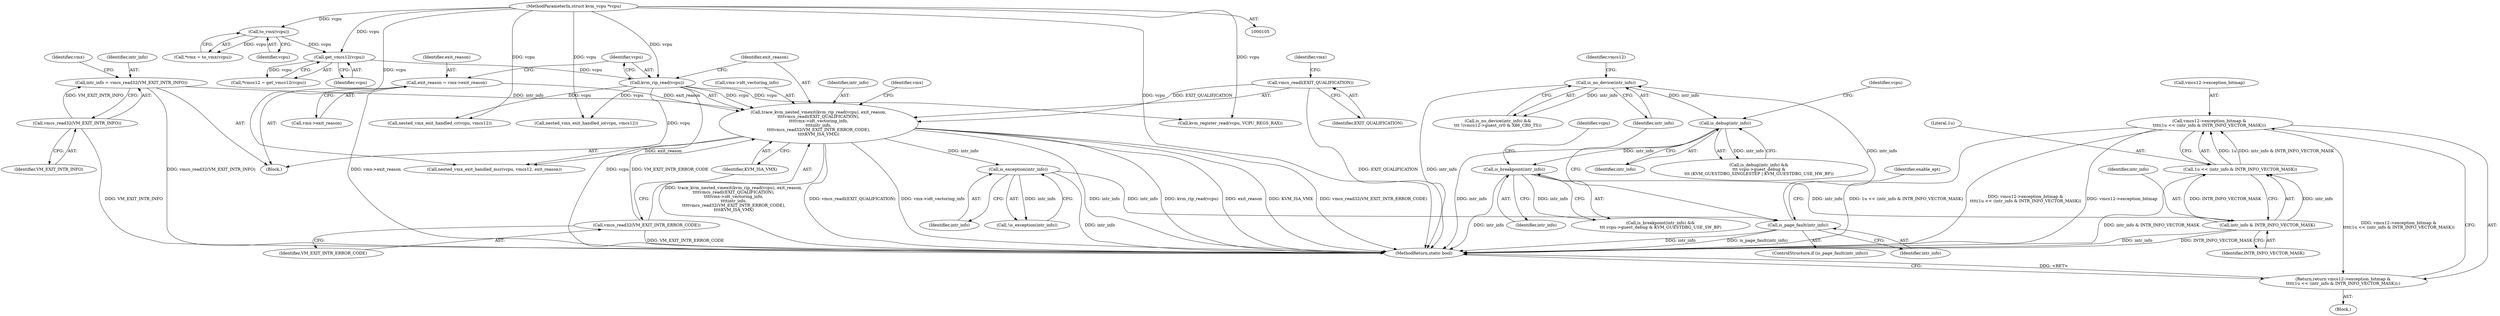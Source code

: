digraph "0_linux_ef85b67385436ddc1998f45f1d6a210f935b3388_1@pointer" {
"1000219" [label="(Call,vmcs12->exception_bitmap &\n\t\t\t\t(1u << (intr_info & INTR_INFO_VECTOR_MASK)))"];
"1000223" [label="(Call,1u << (intr_info & INTR_INFO_VECTOR_MASK))"];
"1000225" [label="(Call,intr_info & INTR_INFO_VECTOR_MASK)"];
"1000209" [label="(Call,is_breakpoint(intr_info))"];
"1000195" [label="(Call,is_debug(intr_info))"];
"1000182" [label="(Call,is_no_device(intr_info))"];
"1000175" [label="(Call,is_page_fault(intr_info))"];
"1000169" [label="(Call,is_exception(intr_info))"];
"1000129" [label="(Call,trace_kvm_nested_vmexit(kvm_rip_read(vcpu), exit_reason,\n\t\t\t\tvmcs_readl(EXIT_QUALIFICATION),\n\t\t\t\tvmx->idt_vectoring_info,\n\t\t\t\tintr_info,\n\t\t\t\tvmcs_read32(VM_EXIT_INTR_ERROR_CODE),\n\t\t\t\tKVM_ISA_VMX))"];
"1000130" [label="(Call,kvm_rip_read(vcpu))"];
"1000121" [label="(Call,get_vmcs12(vcpu))"];
"1000116" [label="(Call,to_vmx(vcpu))"];
"1000106" [label="(MethodParameterIn,struct kvm_vcpu *vcpu)"];
"1000124" [label="(Call,exit_reason = vmx->exit_reason)"];
"1000133" [label="(Call,vmcs_readl(EXIT_QUALIFICATION))"];
"1000109" [label="(Call,intr_info = vmcs_read32(VM_EXIT_INTR_INFO))"];
"1000111" [label="(Call,vmcs_read32(VM_EXIT_INTR_INFO))"];
"1000139" [label="(Call,vmcs_read32(VM_EXIT_INTR_ERROR_CODE))"];
"1000218" [label="(Return,return vmcs12->exception_bitmap &\n\t\t\t\t(1u << (intr_info & INTR_INFO_VECTOR_MASK));)"];
"1000121" [label="(Call,get_vmcs12(vcpu))"];
"1000138" [label="(Identifier,intr_info)"];
"1000195" [label="(Call,is_debug(intr_info))"];
"1000223" [label="(Call,1u << (intr_info & INTR_INFO_VECTOR_MASK))"];
"1000208" [label="(Call,is_breakpoint(intr_info) &&\n\t\t\t vcpu->guest_debug & KVM_GUESTDBG_USE_SW_BP)"];
"1000122" [label="(Identifier,vcpu)"];
"1000110" [label="(Identifier,intr_info)"];
"1000126" [label="(Call,vmx->exit_reason)"];
"1000187" [label="(Identifier,vmcs12)"];
"1000124" [label="(Call,exit_reason = vmx->exit_reason)"];
"1000394" [label="(MethodReturn,static bool)"];
"1000225" [label="(Call,intr_info & INTR_INFO_VECTOR_MASK)"];
"1000107" [label="(Block,)"];
"1000183" [label="(Identifier,intr_info)"];
"1000114" [label="(Call,*vmx = to_vmx(vcpu))"];
"1000178" [label="(Identifier,enable_ept)"];
"1000145" [label="(Identifier,vmx)"];
"1000132" [label="(Identifier,exit_reason)"];
"1000106" [label="(MethodParameterIn,struct kvm_vcpu *vcpu)"];
"1000218" [label="(Return,return vmcs12->exception_bitmap &\n\t\t\t\t(1u << (intr_info & INTR_INFO_VECTOR_MASK));)"];
"1000130" [label="(Call,kvm_rip_read(vcpu))"];
"1000168" [label="(Call,!is_exception(intr_info))"];
"1000298" [label="(Call,nested_vmx_exit_handled_cr(vcpu, vmcs12))"];
"1000115" [label="(Identifier,vmx)"];
"1000112" [label="(Identifier,VM_EXIT_INTR_INFO)"];
"1000196" [label="(Identifier,intr_info)"];
"1000140" [label="(Identifier,VM_EXIT_INTR_ERROR_CODE)"];
"1000169" [label="(Call,is_exception(intr_info))"];
"1000194" [label="(Call,is_debug(intr_info) &&\n\t\t\t vcpu->guest_debug &\n\t\t\t (KVM_GUESTDBG_SINGLESTEP | KVM_GUESTDBG_USE_HW_BP))"];
"1000219" [label="(Call,vmcs12->exception_bitmap &\n\t\t\t\t(1u << (intr_info & INTR_INFO_VECTOR_MASK)))"];
"1000220" [label="(Call,vmcs12->exception_bitmap)"];
"1000175" [label="(Call,is_page_fault(intr_info))"];
"1000176" [label="(Identifier,intr_info)"];
"1000129" [label="(Call,trace_kvm_nested_vmexit(kvm_rip_read(vcpu), exit_reason,\n\t\t\t\tvmcs_readl(EXIT_QUALIFICATION),\n\t\t\t\tvmx->idt_vectoring_info,\n\t\t\t\tintr_info,\n\t\t\t\tvmcs_read32(VM_EXIT_INTR_ERROR_CODE),\n\t\t\t\tKVM_ISA_VMX))"];
"1000131" [label="(Identifier,vcpu)"];
"1000308" [label="(Call,nested_vmx_exit_handled_io(vcpu, vmcs12))"];
"1000135" [label="(Call,vmx->idt_vectoring_info)"];
"1000199" [label="(Identifier,vcpu)"];
"1000209" [label="(Call,is_breakpoint(intr_info))"];
"1000111" [label="(Call,vmcs_read32(VM_EXIT_INTR_INFO))"];
"1000174" [label="(ControlStructure,if (is_page_fault(intr_info)))"];
"1000133" [label="(Call,vmcs_readl(EXIT_QUALIFICATION))"];
"1000227" [label="(Identifier,INTR_INFO_VECTOR_MASK)"];
"1000136" [label="(Identifier,vmx)"];
"1000181" [label="(Call,is_no_device(intr_info) &&\n\t\t\t !(vmcs12->guest_cr0 & X86_CR0_TS))"];
"1000210" [label="(Identifier,intr_info)"];
"1000119" [label="(Call,*vmcs12 = get_vmcs12(vcpu))"];
"1000139" [label="(Call,vmcs_read32(VM_EXIT_INTR_ERROR_CODE))"];
"1000226" [label="(Identifier,intr_info)"];
"1000117" [label="(Identifier,vcpu)"];
"1000213" [label="(Identifier,vcpu)"];
"1000109" [label="(Call,intr_info = vmcs_read32(VM_EXIT_INTR_INFO))"];
"1000224" [label="(Literal,1u)"];
"1000182" [label="(Call,is_no_device(intr_info))"];
"1000320" [label="(Call,nested_vmx_exit_handled_msr(vcpu, vmcs12, exit_reason))"];
"1000141" [label="(Identifier,KVM_ISA_VMX)"];
"1000250" [label="(Call,kvm_register_read(vcpu, VCPU_REGS_RAX))"];
"1000165" [label="(Block,)"];
"1000125" [label="(Identifier,exit_reason)"];
"1000170" [label="(Identifier,intr_info)"];
"1000116" [label="(Call,to_vmx(vcpu))"];
"1000134" [label="(Identifier,EXIT_QUALIFICATION)"];
"1000219" -> "1000218"  [label="AST: "];
"1000219" -> "1000223"  [label="CFG: "];
"1000220" -> "1000219"  [label="AST: "];
"1000223" -> "1000219"  [label="AST: "];
"1000218" -> "1000219"  [label="CFG: "];
"1000219" -> "1000394"  [label="DDG: 1u << (intr_info & INTR_INFO_VECTOR_MASK)"];
"1000219" -> "1000394"  [label="DDG: vmcs12->exception_bitmap &\n\t\t\t\t(1u << (intr_info & INTR_INFO_VECTOR_MASK))"];
"1000219" -> "1000394"  [label="DDG: vmcs12->exception_bitmap"];
"1000219" -> "1000218"  [label="DDG: vmcs12->exception_bitmap &\n\t\t\t\t(1u << (intr_info & INTR_INFO_VECTOR_MASK))"];
"1000223" -> "1000219"  [label="DDG: 1u"];
"1000223" -> "1000219"  [label="DDG: intr_info & INTR_INFO_VECTOR_MASK"];
"1000223" -> "1000225"  [label="CFG: "];
"1000224" -> "1000223"  [label="AST: "];
"1000225" -> "1000223"  [label="AST: "];
"1000223" -> "1000394"  [label="DDG: intr_info & INTR_INFO_VECTOR_MASK"];
"1000225" -> "1000223"  [label="DDG: intr_info"];
"1000225" -> "1000223"  [label="DDG: INTR_INFO_VECTOR_MASK"];
"1000225" -> "1000227"  [label="CFG: "];
"1000226" -> "1000225"  [label="AST: "];
"1000227" -> "1000225"  [label="AST: "];
"1000225" -> "1000394"  [label="DDG: INTR_INFO_VECTOR_MASK"];
"1000225" -> "1000394"  [label="DDG: intr_info"];
"1000209" -> "1000225"  [label="DDG: intr_info"];
"1000209" -> "1000208"  [label="AST: "];
"1000209" -> "1000210"  [label="CFG: "];
"1000210" -> "1000209"  [label="AST: "];
"1000213" -> "1000209"  [label="CFG: "];
"1000208" -> "1000209"  [label="CFG: "];
"1000209" -> "1000394"  [label="DDG: intr_info"];
"1000209" -> "1000208"  [label="DDG: intr_info"];
"1000195" -> "1000209"  [label="DDG: intr_info"];
"1000195" -> "1000194"  [label="AST: "];
"1000195" -> "1000196"  [label="CFG: "];
"1000196" -> "1000195"  [label="AST: "];
"1000199" -> "1000195"  [label="CFG: "];
"1000194" -> "1000195"  [label="CFG: "];
"1000195" -> "1000394"  [label="DDG: intr_info"];
"1000195" -> "1000194"  [label="DDG: intr_info"];
"1000182" -> "1000195"  [label="DDG: intr_info"];
"1000182" -> "1000181"  [label="AST: "];
"1000182" -> "1000183"  [label="CFG: "];
"1000183" -> "1000182"  [label="AST: "];
"1000187" -> "1000182"  [label="CFG: "];
"1000181" -> "1000182"  [label="CFG: "];
"1000182" -> "1000394"  [label="DDG: intr_info"];
"1000182" -> "1000181"  [label="DDG: intr_info"];
"1000175" -> "1000182"  [label="DDG: intr_info"];
"1000175" -> "1000174"  [label="AST: "];
"1000175" -> "1000176"  [label="CFG: "];
"1000176" -> "1000175"  [label="AST: "];
"1000178" -> "1000175"  [label="CFG: "];
"1000183" -> "1000175"  [label="CFG: "];
"1000175" -> "1000394"  [label="DDG: intr_info"];
"1000175" -> "1000394"  [label="DDG: is_page_fault(intr_info)"];
"1000169" -> "1000175"  [label="DDG: intr_info"];
"1000169" -> "1000168"  [label="AST: "];
"1000169" -> "1000170"  [label="CFG: "];
"1000170" -> "1000169"  [label="AST: "];
"1000168" -> "1000169"  [label="CFG: "];
"1000169" -> "1000394"  [label="DDG: intr_info"];
"1000169" -> "1000168"  [label="DDG: intr_info"];
"1000129" -> "1000169"  [label="DDG: intr_info"];
"1000129" -> "1000107"  [label="AST: "];
"1000129" -> "1000141"  [label="CFG: "];
"1000130" -> "1000129"  [label="AST: "];
"1000132" -> "1000129"  [label="AST: "];
"1000133" -> "1000129"  [label="AST: "];
"1000135" -> "1000129"  [label="AST: "];
"1000138" -> "1000129"  [label="AST: "];
"1000139" -> "1000129"  [label="AST: "];
"1000141" -> "1000129"  [label="AST: "];
"1000145" -> "1000129"  [label="CFG: "];
"1000129" -> "1000394"  [label="DDG: kvm_rip_read(vcpu)"];
"1000129" -> "1000394"  [label="DDG: exit_reason"];
"1000129" -> "1000394"  [label="DDG: KVM_ISA_VMX"];
"1000129" -> "1000394"  [label="DDG: vmcs_read32(VM_EXIT_INTR_ERROR_CODE)"];
"1000129" -> "1000394"  [label="DDG: trace_kvm_nested_vmexit(kvm_rip_read(vcpu), exit_reason,\n\t\t\t\tvmcs_readl(EXIT_QUALIFICATION),\n\t\t\t\tvmx->idt_vectoring_info,\n\t\t\t\tintr_info,\n\t\t\t\tvmcs_read32(VM_EXIT_INTR_ERROR_CODE),\n\t\t\t\tKVM_ISA_VMX)"];
"1000129" -> "1000394"  [label="DDG: vmcs_readl(EXIT_QUALIFICATION)"];
"1000129" -> "1000394"  [label="DDG: vmx->idt_vectoring_info"];
"1000129" -> "1000394"  [label="DDG: intr_info"];
"1000130" -> "1000129"  [label="DDG: vcpu"];
"1000124" -> "1000129"  [label="DDG: exit_reason"];
"1000133" -> "1000129"  [label="DDG: EXIT_QUALIFICATION"];
"1000109" -> "1000129"  [label="DDG: intr_info"];
"1000139" -> "1000129"  [label="DDG: VM_EXIT_INTR_ERROR_CODE"];
"1000129" -> "1000320"  [label="DDG: exit_reason"];
"1000130" -> "1000131"  [label="CFG: "];
"1000131" -> "1000130"  [label="AST: "];
"1000132" -> "1000130"  [label="CFG: "];
"1000130" -> "1000394"  [label="DDG: vcpu"];
"1000121" -> "1000130"  [label="DDG: vcpu"];
"1000106" -> "1000130"  [label="DDG: vcpu"];
"1000130" -> "1000250"  [label="DDG: vcpu"];
"1000130" -> "1000298"  [label="DDG: vcpu"];
"1000130" -> "1000308"  [label="DDG: vcpu"];
"1000130" -> "1000320"  [label="DDG: vcpu"];
"1000121" -> "1000119"  [label="AST: "];
"1000121" -> "1000122"  [label="CFG: "];
"1000122" -> "1000121"  [label="AST: "];
"1000119" -> "1000121"  [label="CFG: "];
"1000121" -> "1000119"  [label="DDG: vcpu"];
"1000116" -> "1000121"  [label="DDG: vcpu"];
"1000106" -> "1000121"  [label="DDG: vcpu"];
"1000116" -> "1000114"  [label="AST: "];
"1000116" -> "1000117"  [label="CFG: "];
"1000117" -> "1000116"  [label="AST: "];
"1000114" -> "1000116"  [label="CFG: "];
"1000116" -> "1000114"  [label="DDG: vcpu"];
"1000106" -> "1000116"  [label="DDG: vcpu"];
"1000106" -> "1000105"  [label="AST: "];
"1000106" -> "1000394"  [label="DDG: vcpu"];
"1000106" -> "1000250"  [label="DDG: vcpu"];
"1000106" -> "1000298"  [label="DDG: vcpu"];
"1000106" -> "1000308"  [label="DDG: vcpu"];
"1000106" -> "1000320"  [label="DDG: vcpu"];
"1000124" -> "1000107"  [label="AST: "];
"1000124" -> "1000126"  [label="CFG: "];
"1000125" -> "1000124"  [label="AST: "];
"1000126" -> "1000124"  [label="AST: "];
"1000131" -> "1000124"  [label="CFG: "];
"1000124" -> "1000394"  [label="DDG: vmx->exit_reason"];
"1000133" -> "1000134"  [label="CFG: "];
"1000134" -> "1000133"  [label="AST: "];
"1000136" -> "1000133"  [label="CFG: "];
"1000133" -> "1000394"  [label="DDG: EXIT_QUALIFICATION"];
"1000109" -> "1000107"  [label="AST: "];
"1000109" -> "1000111"  [label="CFG: "];
"1000110" -> "1000109"  [label="AST: "];
"1000111" -> "1000109"  [label="AST: "];
"1000115" -> "1000109"  [label="CFG: "];
"1000109" -> "1000394"  [label="DDG: vmcs_read32(VM_EXIT_INTR_INFO)"];
"1000111" -> "1000109"  [label="DDG: VM_EXIT_INTR_INFO"];
"1000111" -> "1000112"  [label="CFG: "];
"1000112" -> "1000111"  [label="AST: "];
"1000111" -> "1000394"  [label="DDG: VM_EXIT_INTR_INFO"];
"1000139" -> "1000140"  [label="CFG: "];
"1000140" -> "1000139"  [label="AST: "];
"1000141" -> "1000139"  [label="CFG: "];
"1000139" -> "1000394"  [label="DDG: VM_EXIT_INTR_ERROR_CODE"];
"1000218" -> "1000165"  [label="AST: "];
"1000394" -> "1000218"  [label="CFG: "];
"1000218" -> "1000394"  [label="DDG: <RET>"];
}
